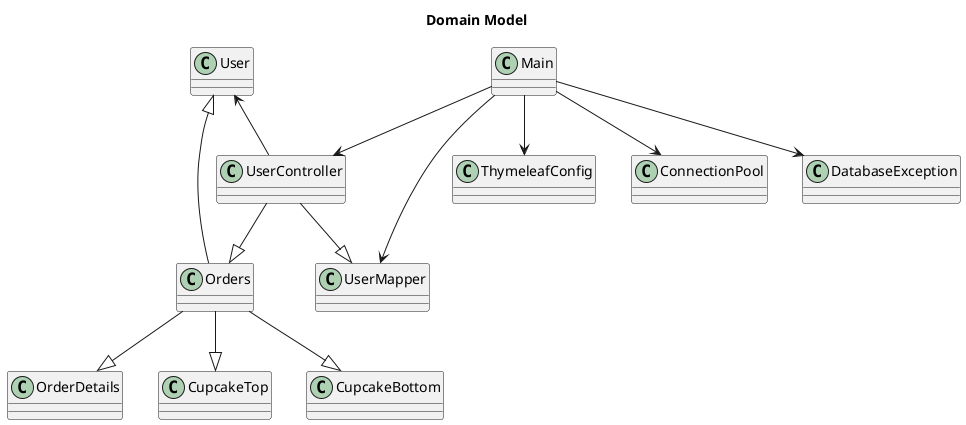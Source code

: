 @startuml

title Domain Model

Main -down-> UserMapper
Main -down-> UserController
Main -down-> ThymeleafConfig
Main -down-> ConnectionPool
Main -down-> DatabaseException

UserController --|> UserMapper
UserController --|> Orders

Orders --|> OrderDetails
Orders --|> User

Orders --|> CupcakeTop
Orders --|> CupcakeBottom

UserController -up-> User

class UserMapper
class ConnectionPool
class DatabaseException
class User
class UserController
class ThymeleafConfig
class Orders
class OrderDetails
class CupcakeTop
class CupcakeBottom


@enduml

